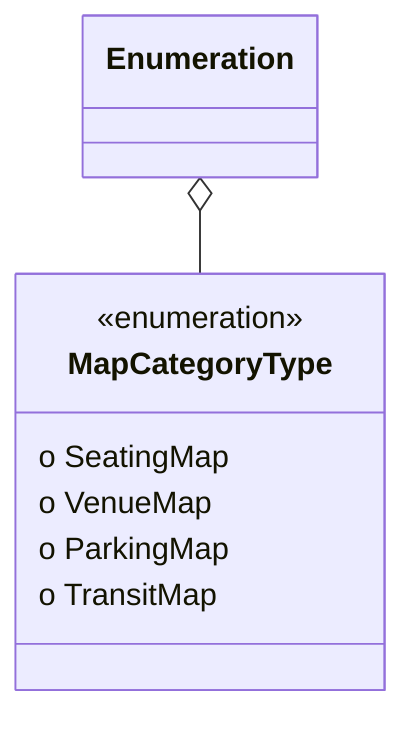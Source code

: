 classDiagram
Enumeration o-- MapCategoryType
  class MapCategoryType {
<<enumeration>>
  o SeatingMap
  o VenueMap
  o ParkingMap
  o TransitMap
}